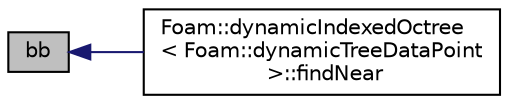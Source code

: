 digraph "bb"
{
  bgcolor="transparent";
  edge [fontname="Helvetica",fontsize="10",labelfontname="Helvetica",labelfontsize="10"];
  node [fontname="Helvetica",fontsize="10",shape=record];
  rankdir="LR";
  Node18 [label="bb",height=0.2,width=0.4,color="black", fillcolor="grey75", style="filled", fontcolor="black"];
  Node18 -> Node19 [dir="back",color="midnightblue",fontsize="10",style="solid",fontname="Helvetica"];
  Node19 [label="Foam::dynamicIndexedOctree\l\< Foam::dynamicTreeDataPoint\l \>::findNear",height=0.2,width=0.4,color="black",URL="$a26745.html#a0c2dfec599a1c74cf206a0be650d7e91",tooltip="Find near pairs and apply CompareOp to them. "];
}

